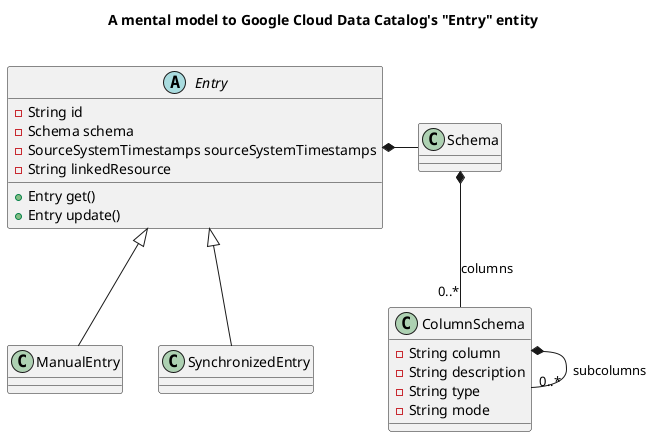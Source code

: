 @startuml

title A mental model to Google Cloud Data Catalog's "Entry" entity\n


Entry <|-- ManualEntry
Entry <|-- SynchronizedEntry
Entry *- Schema
Schema *-- "0..*" ColumnSchema : columns
ColumnSchema *- "0..*" ColumnSchema : subcolumns


!startsub MAINCLASSES
abstract class Entry {
  -String id
  -Schema schema
  -SourceSystemTimestamps sourceSystemTimestamps
  -String linkedResource

  +Entry get()
  +Entry update()
}
!endsub

class ColumnSchema {
  -String column
  -String description
  -String type
  -String mode
}

@enduml
